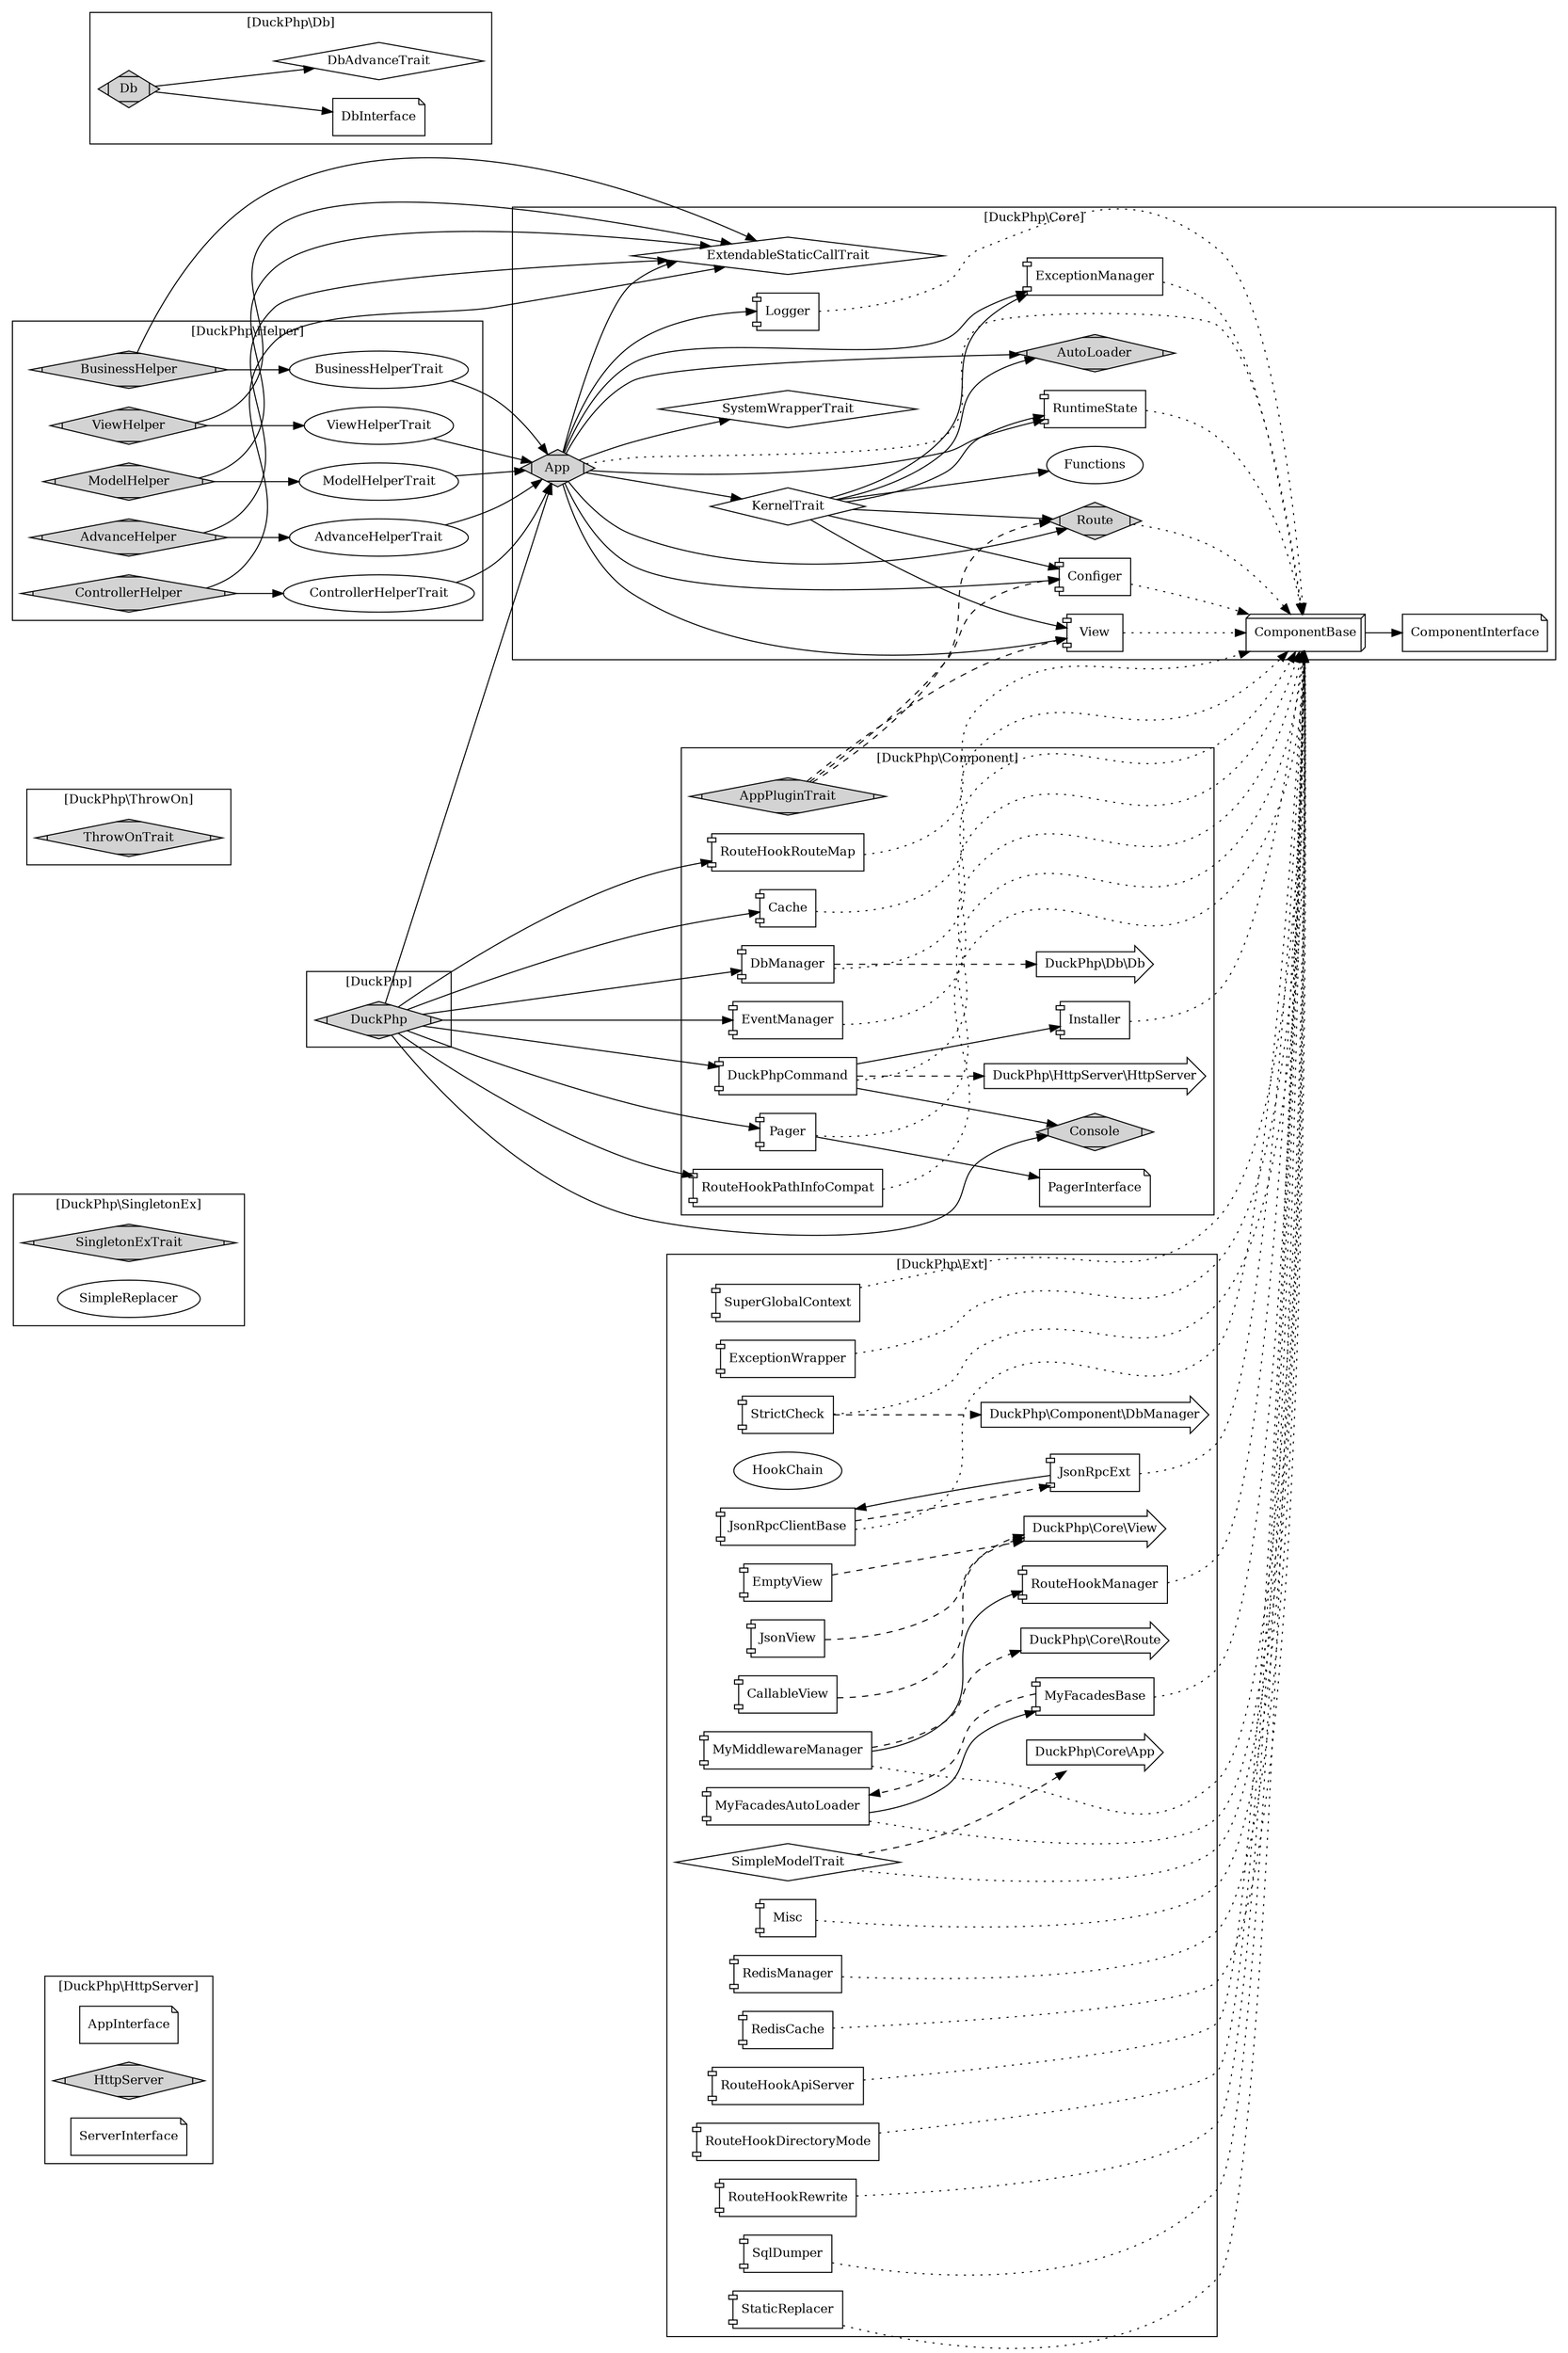 digraph DuckPhp{
/* This is a graphviz file */
graph [rankdir = "LR";fontsize="12";];
node [fontsize="12";];

subgraph cluster_HttpServer {
    label = "[DuckPhp\\HttpServer]";
    
    AppInterface [shape="note"];

    HttpServer [label="HttpServer";shape=Mdiamond;style=filled];
    ServerInterface [label="ServerInterface";shape="note"];
    /* FileRunnerTrait [label="FileRunnerTrait(todo)";shape="diamond"];*/

    
}
subgraph cluster_SingletonEx {
    label = "[DuckPhp\\SingletonEx]";

    SingletonExTrait [shape=Mdiamond;style=filled];
    SimpleReplacer [label="SimpleReplacer"];
}
subgraph cluster_ThrowOn {
    label = "[DuckPhp\\ThrowOn]";

    ThrowOnTrait [shape="Mdiamond";style="filled"];
}
subgraph cluster_Core {
    
    label = "[DuckPhp\\Core]";

    App [label="App";shape=Mdiamond;style=filled]; 
    KernelTrait [label="KernelTrait";shape="diamond"];
    AutoLoader [label="AutoLoader";shape=Mdiamond;style=filled];
    ExceptionManager [label="ExceptionManager";shape="component"];
    View [label="View";shape="component"];
    Configer [label="Configer";shape="component"];
    Logger [label="Logger";shape="component"];
    Route [label="Route";shape=Mdiamond;style=filled];
    RuntimeState [label="RuntimeState";shape="component"];
    SystemWrapperTrait [label="SystemWrapperTrait";shape=diamond];

    ExtendableStaticCallTrait [label="ExtendableStaticCallTrait";shape=diamond];
    
    ComponentInterface [label="ComponentInterface";shape=note];
    ComponentBase [label="ComponentBase";shape=box3d];
    Functions [label="Functions"];


    KernelTrait -> AutoLoader ;
    KernelTrait -> Configer;
    KernelTrait -> ExceptionManager;
    KernelTrait -> Route;
    KernelTrait -> RuntimeState;
    KernelTrait -> View;
    KernelTrait -> Functions;

    App -> KernelTrait;
    App -> ExtendableStaticCallTrait;
    App -> SystemWrapperTrait;
    App -> AutoLoader;
    App -> Configer;
    App -> Logger;
    App -> ExceptionManager;
    App -> Route;
    App -> RuntimeState;
    App -> View;
    
    App -> ComponentBase [style="dotted"];

    
    ExceptionManager -> ComponentBase [style="dotted"];
    Configer -> ComponentBase [style="dotted"];
    Route -> ComponentBase [style="dotted"];
    RuntimeState -> ComponentBase [style="dotted"];
    View -> ComponentBase [style="dotted"];
    Logger -> ComponentBase [style="dotted"];
    
    ComponentBase -> ComponentInterface;
}

subgraph cluster_Helper {
    
    label = "[DuckPhp\\Helper]";
    
    AdvanceHelper [label="AdvanceHelper";shape=Mdiamond;style=filled];
    ControllerHelper [label="ControllerHelper";shape=Mdiamond;style=filled];
    ModelHelper [label="ModelHelper";shape=Mdiamond;style=filled];
    BusinessHelper [label="BusinessHelper";shape=Mdiamond;style=filled];
    ViewHelper [label="ViewHelper";shape=Mdiamond;style=filled];
    
    AdvanceHelperTrait -> App; 
    ControllerHelperTrait -> App; 
    ModelHelperTrait -> App; 
    BusinessHelperTrait -> App; 
    ViewHelperTrait -> App; 
    
    AdvanceHelper -> ExtendableStaticCallTrait; 
    ControllerHelper -> ExtendableStaticCallTrait; 
    ModelHelper -> ExtendableStaticCallTrait; 
    BusinessHelper -> ExtendableStaticCallTrait; 
    ViewHelper -> ExtendableStaticCallTrait; 

    AdvanceHelper -> AdvanceHelperTrait; 
    ControllerHelper -> ControllerHelperTrait; 
    ModelHelper -> ModelHelperTrait; 
    BusinessHelper -> BusinessHelperTrait; 
    ViewHelper -> ViewHelperTrait; 

}

subgraph cluster_Db {
    label = "[DuckPhp\\Db]";

    Db_Db [label="Db";shape=Mdiamond;style=filled];
    Db_DbAdvanceTrait [label="DbAdvanceTrait";shape=diamond];
    Db_DbInterface [label="DbInterface";shape=note];
    
    Db_Db -> Db_DbAdvanceTrait;
    Db_Db -> Db_DbInterface;
}


subgraph cluster_Component {
    label = "[DuckPhp\\Component]";
    
    AppPluginTrait [shape=Mdiamond;style=filled];
    Cache[shape="component"];
    Console[shape=Mdiamond;style=filled];
    DbManager[shape="component"];
    DuckPhpCommand[shape="component"];
    EventManager[shape="component"];
    Installer [shape="component"];
    Pager[shape="component"];
    PagerInterface [shape=note];
    RouteHookPathInfoCompat[shape="component"];
    RouteHookRouteMap[shape="component"];
    
    X_HttpServer[label="DuckPhp\\HttpServer\\HttpServer",shape="rarrow"];
    X_Db_Db[label="DuckPhp\\Db\\Db",shape="rarrow"];
    
    AppPluginTrait -> Configer [style="dashed"]; 
    AppPluginTrait -> View [style="dashed"]; 
    AppPluginTrait -> Route [style="dashed"]; 
    
    Cache -> ComponentBase [style="dotted"];
    DuckPhpCommand -> ComponentBase [style="dotted"];
    DbManager -> ComponentBase [style="dotted"];
    EventManager -> ComponentBase [style="dotted"];
    Installer -> ComponentBase [style="dotted"];
    Pager -> ComponentBase [style="dotted"];
    RouteHookPathInfoCompat -> ComponentBase [style="dotted"];
    RouteHookRouteMap -> ComponentBase [style="dotted"];
    
    DuckPhpCommand -> Console; 
    DuckPhpCommand -> Installer; 
    DuckPhpCommand -> X_HttpServer [style="dashed"];
    DbManager -> X_Db_Db [style="dashed"]; 

    Pager -> PagerInterface; 
}

subgraph cluster_DuckPhp {
    label = "[DuckPhp]";
    node [style=filled];

    DuckPhp -> App;

    DuckPhp -> RouteHookRouteMap;
    DuckPhp -> Pager;
    DuckPhp -> DbManager;
    DuckPhp -> EventManager;
    DuckPhp -> RouteHookPathInfoCompat;
    DuckPhp -> Cache;
    DuckPhp -> Console;
    DuckPhp -> DuckPhpCommand; 

    DuckPhp [shape=Mdiamond];
}




subgraph cluster_Ext {
    label = "[DuckPhp\\Ext]";

    CallableView[shape="component"];
    EmptyView[shape="component"];
    ExceptionWrapper [shape="component"];
    ExceptionWrapper [shape="component"];
    HookChain;
    JsonRpcClientBase [shape="component"];
    JsonRpcExt [shape="component"];
    JsonView [shape="component"];
    Misc[shape="component"];
    MyFacadesAutoLoader[shape="component"];
    MyFacadesBase [shape="component"];
    MyMiddlewareManager [shape="component"];
    
    RedisManager[shape="component"];
    RedisCache[shape="component"];
    RouteHookApiServer[shape="component"];
    RouteHookDirectoryMode[shape="component"];
    RouteHookManager[shape="component"];
    RouteHookRewrite[shape="component"];
    SimpleModelTrait [shape=diamond];
    SqlDumper [shape="component"];
    
    StaticReplacer [shape="component"];
    StrictCheck[shape="component"];
    SuperGlobalContext[shape="component"];

    X_Core_App[label="DuckPhp\\Core\\App",shape="rarrow"];
    X_Core_Route[label="DuckPhp\\Core\\Route",shape="rarrow"];
    X_Core_View[label="DuckPhp\\Core\\View",shape="rarrow"];
    X_DbManager[label="DuckPhp\\Component\\DbManager",shape="rarrow"];


    ExceptionWrapper -> ComponentBase [style="dotted"];
    JsonRpcExt -> ComponentBase [style="dotted"];
    Misc -> ComponentBase [style="dotted"];
    MyFacadesBase -> ComponentBase [style="dotted"];
    MyFacadesAutoLoader -> ComponentBase [style="dotted"];
    MyMiddlewareManager -> ComponentBase [style="dotted"];
    RedisManager -> ComponentBase [style="dotted"];
    RedisCache -> ComponentBase [style="dotted"];
    RouteHookApiServer -> ComponentBase [style="dotted"];
    RouteHookDirectoryMode -> ComponentBase [style="dotted"];
    RouteHookManager -> ComponentBase [style="dotted"];
    RouteHookRewrite -> ComponentBase [style="dotted"];
    SimpleModelTrait -> ComponentBase [style="dotted"];
    SqlDumper -> ComponentBase [style="dotted"];
    StaticReplacer -> ComponentBase [style="dotted"];
    StrictCheck -> ComponentBase [style="dotted"];
    SuperGlobalContext -> ComponentBase [style="dotted"];

    CallableView ->X_Core_View[style="dashed"];
    EmptyView -> X_Core_View[style="dashed"];
    MyFacadesBase -> MyFacadesAutoLoader [style="dashed"];
    MyFacadesAutoLoader -> MyFacadesBase;
    MyMiddlewareManager -> RouteHookManager;
    MyMiddlewareManager -> X_Core_Route [style="dashed"];
    JsonRpcExt ->JsonRpcClientBase;
    JsonRpcClientBase ->JsonRpcExt[style="dashed"];
    JsonRpcClientBase -> ComponentBase [style="dotted"];
    JsonView -> X_Core_View [style="dashed"];

    SimpleModelTrait ->X_Core_App [style="dashed"];
    StrictCheck -> X_DbManager [style="dashed"];
    



}


}
